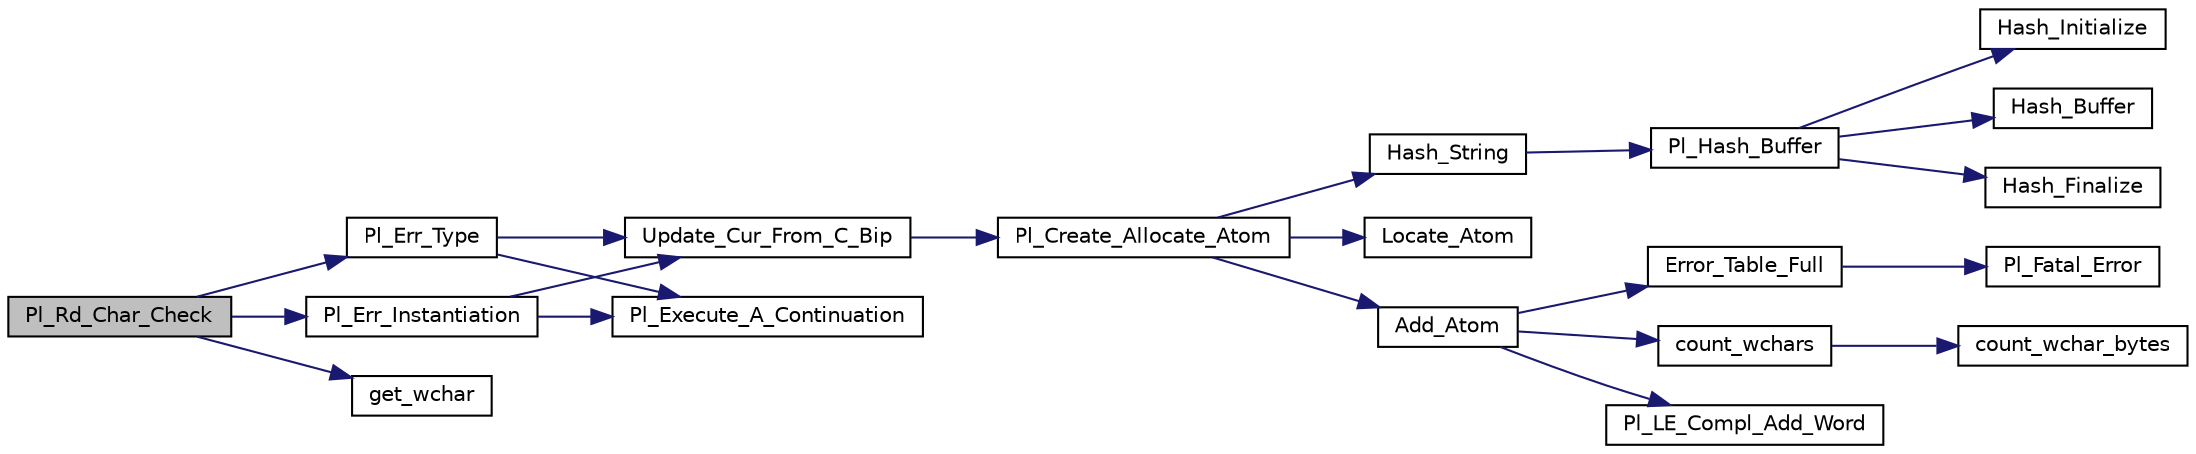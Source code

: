 digraph "Pl_Rd_Char_Check"
{
  edge [fontname="Helvetica",fontsize="10",labelfontname="Helvetica",labelfontsize="10"];
  node [fontname="Helvetica",fontsize="10",shape=record];
  rankdir="LR";
  Node1 [label="Pl_Rd_Char_Check",height=0.2,width=0.4,color="black", fillcolor="grey75", style="filled", fontcolor="black"];
  Node1 -> Node2 [color="midnightblue",fontsize="10",style="solid",fontname="Helvetica"];
  Node2 [label="Pl_Err_Instantiation",height=0.2,width=0.4,color="black", fillcolor="white", style="filled",URL="$error__supp_8c.html#a17057fc5577da70316e8f62fca4743f7"];
  Node2 -> Node3 [color="midnightblue",fontsize="10",style="solid",fontname="Helvetica"];
  Node3 [label="Update_Cur_From_C_Bip",height=0.2,width=0.4,color="black", fillcolor="white", style="filled",URL="$error__supp_8c.html#aef1341aeb3ceb943d8e9d7d6f77b0582"];
  Node3 -> Node4 [color="midnightblue",fontsize="10",style="solid",fontname="Helvetica"];
  Node4 [label="Pl_Create_Allocate_Atom",height=0.2,width=0.4,color="black", fillcolor="white", style="filled",URL="$atom_8c.html#a76a3983dda97458000ed903b9bc94f6c"];
  Node4 -> Node5 [color="midnightblue",fontsize="10",style="solid",fontname="Helvetica"];
  Node5 [label="Hash_String",height=0.2,width=0.4,color="black", fillcolor="white", style="filled",URL="$atom_8c.html#a9ed09c0173fe0a0e6d0f90ec363687fe"];
  Node5 -> Node6 [color="midnightblue",fontsize="10",style="solid",fontname="Helvetica"];
  Node6 [label="Pl_Hash_Buffer",height=0.2,width=0.4,color="black", fillcolor="white", style="filled",URL="$hash__fct_8c.html#a59393adcfbeeda198a890af25f29cf7c"];
  Node6 -> Node7 [color="midnightblue",fontsize="10",style="solid",fontname="Helvetica"];
  Node7 [label="Hash_Initialize",height=0.2,width=0.4,color="black", fillcolor="white", style="filled",URL="$hash__fct_8c.html#abe414d7525a1bb4fcb8e4fd757498cb9"];
  Node6 -> Node8 [color="midnightblue",fontsize="10",style="solid",fontname="Helvetica"];
  Node8 [label="Hash_Buffer",height=0.2,width=0.4,color="black", fillcolor="white", style="filled",URL="$hash__fct_8c.html#a8b1af6cc6089ce3e2e3dc0a8a0d55e90"];
  Node6 -> Node9 [color="midnightblue",fontsize="10",style="solid",fontname="Helvetica"];
  Node9 [label="Hash_Finalize",height=0.2,width=0.4,color="black", fillcolor="white", style="filled",URL="$hash__fct_8c.html#aa33bb265b03bb03aa455241e374409f7"];
  Node4 -> Node10 [color="midnightblue",fontsize="10",style="solid",fontname="Helvetica"];
  Node10 [label="Locate_Atom",height=0.2,width=0.4,color="black", fillcolor="white", style="filled",URL="$atom_8c.html#ad4222685eae3cdb0315df48a8a7e89fc"];
  Node4 -> Node11 [color="midnightblue",fontsize="10",style="solid",fontname="Helvetica"];
  Node11 [label="Add_Atom",height=0.2,width=0.4,color="black", fillcolor="white", style="filled",URL="$atom_8c.html#abe628ad301508c0ed926cfb4bc791818"];
  Node11 -> Node12 [color="midnightblue",fontsize="10",style="solid",fontname="Helvetica"];
  Node12 [label="Error_Table_Full",height=0.2,width=0.4,color="black", fillcolor="white", style="filled",URL="$atom_8c.html#a37c733b7022eab8b9b95f0182591ee15"];
  Node12 -> Node13 [color="midnightblue",fontsize="10",style="solid",fontname="Helvetica"];
  Node13 [label="Pl_Fatal_Error",height=0.2,width=0.4,color="black", fillcolor="white", style="filled",URL="$misc_8c.html#a190fea7904d7245d4fdc5e9404a07907"];
  Node11 -> Node14 [color="midnightblue",fontsize="10",style="solid",fontname="Helvetica"];
  Node14 [label="count_wchars",height=0.2,width=0.4,color="black", fillcolor="white", style="filled",URL="$pl__wchar_8c.html#a55a0d7269a65645bbd4c978385b0c7a3"];
  Node14 -> Node15 [color="midnightblue",fontsize="10",style="solid",fontname="Helvetica"];
  Node15 [label="count_wchar_bytes",height=0.2,width=0.4,color="black", fillcolor="white", style="filled",URL="$pl__wchar_8c.html#afa9feb443cef2f8da40dd45a8c0e273d"];
  Node11 -> Node16 [color="midnightblue",fontsize="10",style="solid",fontname="Helvetica"];
  Node16 [label="Pl_LE_Compl_Add_Word",height=0.2,width=0.4,color="black", fillcolor="white", style="filled",URL="$linedit_8c.html#ab2a8db946ffd8187b5216ff4ac8cbe7c"];
  Node2 -> Node17 [color="midnightblue",fontsize="10",style="solid",fontname="Helvetica"];
  Node17 [label="Pl_Execute_A_Continuation",height=0.2,width=0.4,color="black", fillcolor="white", style="filled",URL="$engine_8c.html#ae0fcb6df66410fd57c52a0ba16527642"];
  Node1 -> Node18 [color="midnightblue",fontsize="10",style="solid",fontname="Helvetica"];
  Node18 [label="Pl_Err_Type",height=0.2,width=0.4,color="black", fillcolor="white", style="filled",URL="$error__supp_8c.html#a88375a38b23326055e59e455c25f982e"];
  Node18 -> Node3 [color="midnightblue",fontsize="10",style="solid",fontname="Helvetica"];
  Node18 -> Node17 [color="midnightblue",fontsize="10",style="solid",fontname="Helvetica"];
  Node1 -> Node19 [color="midnightblue",fontsize="10",style="solid",fontname="Helvetica"];
  Node19 [label="get_wchar",height=0.2,width=0.4,color="black", fillcolor="white", style="filled",URL="$pl__wchar_8c.html#aae8b097c7c2a9e49a67ea8a905051904"];
}
